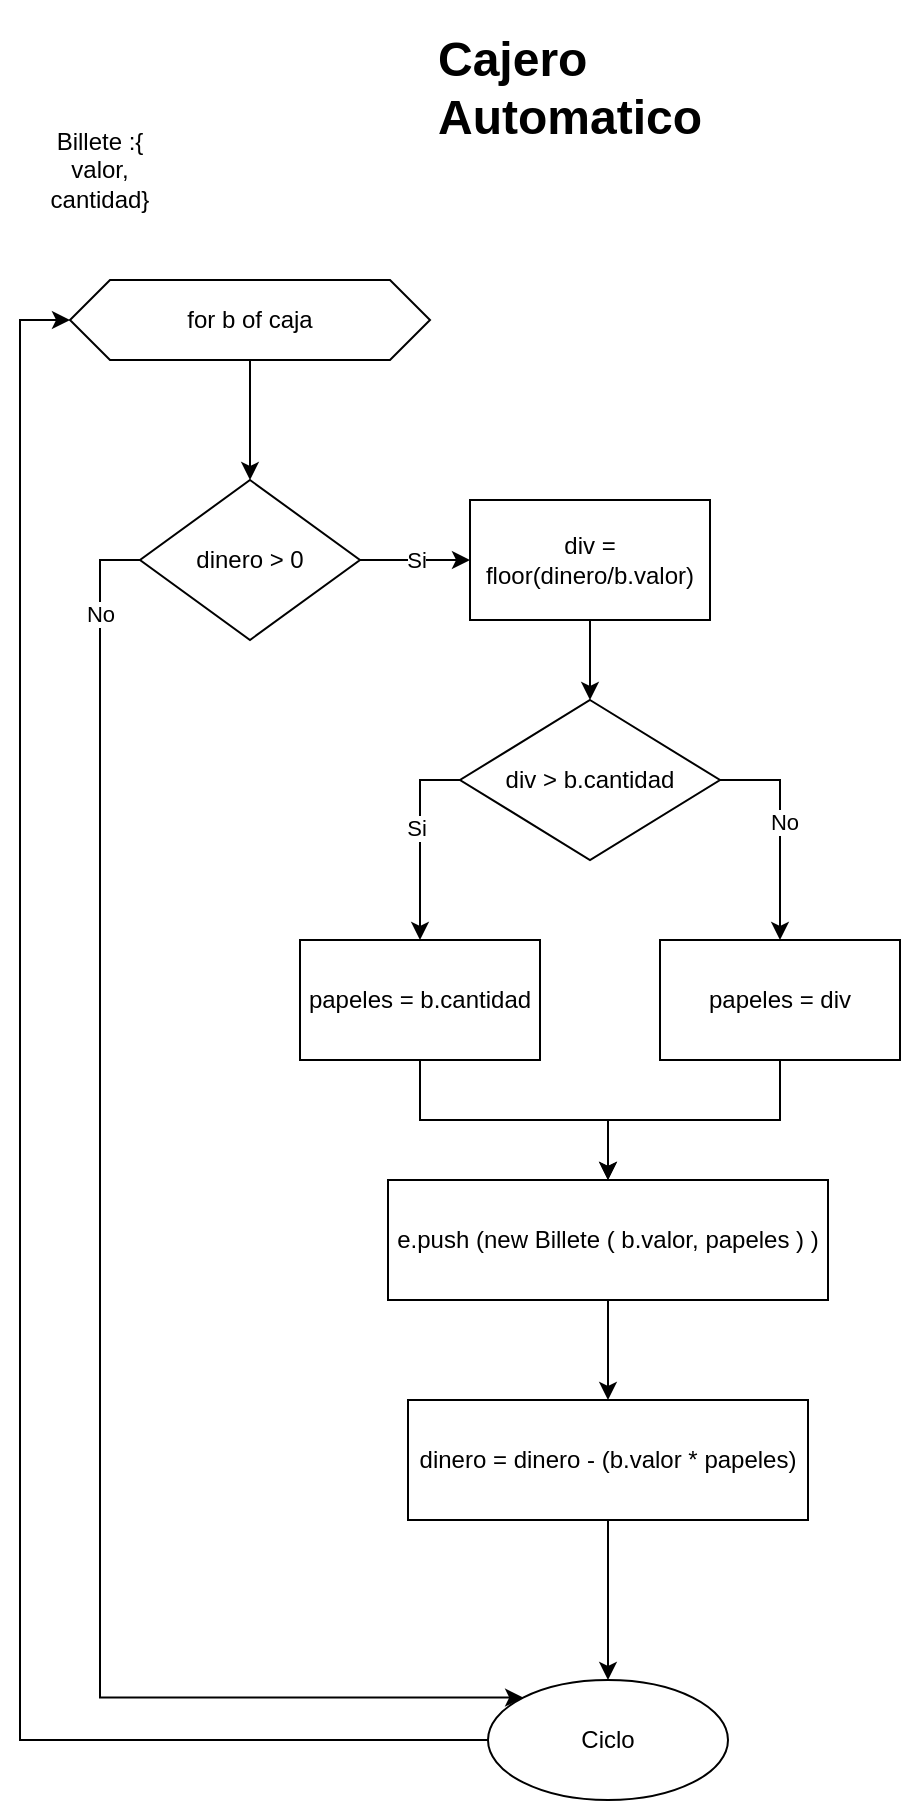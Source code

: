 <mxfile version="16.4.7" type="github">
  <diagram id="XyAmT-FqIO1RJvCEJWs6" name="Page-1">
    <mxGraphModel dx="582" dy="1592" grid="1" gridSize="10" guides="1" tooltips="1" connect="1" arrows="1" fold="1" page="1" pageScale="1" pageWidth="827" pageHeight="1169" math="0" shadow="0">
      <root>
        <mxCell id="0" />
        <mxCell id="1" parent="0" />
        <mxCell id="yIJpuHDUnSLAg1aWEg4Y-1" value="&lt;div&gt;Billete :{&lt;/div&gt;&lt;div&gt;valor,&lt;/div&gt;&lt;div&gt;cantidad}&lt;/div&gt;" style="text;html=1;strokeColor=none;fillColor=none;align=center;verticalAlign=middle;whiteSpace=wrap;rounded=0;" vertex="1" parent="1">
          <mxGeometry x="10" y="70" width="100" height="50" as="geometry" />
        </mxCell>
        <mxCell id="yIJpuHDUnSLAg1aWEg4Y-4" value="&lt;h1&gt;Cajero Automatico&lt;br&gt;&lt;/h1&gt;" style="text;html=1;strokeColor=none;fillColor=none;spacing=5;spacingTop=-20;whiteSpace=wrap;overflow=hidden;rounded=0;" vertex="1" parent="1">
          <mxGeometry x="224" y="20" width="190" height="70" as="geometry" />
        </mxCell>
        <mxCell id="yIJpuHDUnSLAg1aWEg4Y-7" value="" style="edgeStyle=orthogonalEdgeStyle;rounded=0;orthogonalLoop=1;jettySize=auto;html=1;" edge="1" parent="1" source="yIJpuHDUnSLAg1aWEg4Y-5" target="yIJpuHDUnSLAg1aWEg4Y-6">
          <mxGeometry relative="1" as="geometry" />
        </mxCell>
        <mxCell id="yIJpuHDUnSLAg1aWEg4Y-5" value="for b of caja" style="shape=hexagon;perimeter=hexagonPerimeter2;whiteSpace=wrap;html=1;fixedSize=1;" vertex="1" parent="1">
          <mxGeometry x="45" y="150" width="180" height="40" as="geometry" />
        </mxCell>
        <mxCell id="yIJpuHDUnSLAg1aWEg4Y-9" value="Si" style="edgeStyle=orthogonalEdgeStyle;rounded=0;orthogonalLoop=1;jettySize=auto;html=1;" edge="1" parent="1" source="yIJpuHDUnSLAg1aWEg4Y-6" target="yIJpuHDUnSLAg1aWEg4Y-8">
          <mxGeometry relative="1" as="geometry" />
        </mxCell>
        <mxCell id="yIJpuHDUnSLAg1aWEg4Y-31" style="edgeStyle=orthogonalEdgeStyle;rounded=0;orthogonalLoop=1;jettySize=auto;html=1;exitX=0;exitY=0.5;exitDx=0;exitDy=0;entryX=0;entryY=0;entryDx=0;entryDy=0;" edge="1" parent="1" source="yIJpuHDUnSLAg1aWEg4Y-6" target="yIJpuHDUnSLAg1aWEg4Y-28">
          <mxGeometry relative="1" as="geometry">
            <Array as="points">
              <mxPoint x="60" y="290" />
              <mxPoint x="60" y="859" />
            </Array>
          </mxGeometry>
        </mxCell>
        <mxCell id="yIJpuHDUnSLAg1aWEg4Y-32" value="No" style="edgeLabel;html=1;align=center;verticalAlign=middle;resizable=0;points=[];" vertex="1" connectable="0" parent="yIJpuHDUnSLAg1aWEg4Y-31">
          <mxGeometry x="-0.883" relative="1" as="geometry">
            <mxPoint as="offset" />
          </mxGeometry>
        </mxCell>
        <mxCell id="yIJpuHDUnSLAg1aWEg4Y-6" value="dinero &amp;gt; 0" style="rhombus;whiteSpace=wrap;html=1;" vertex="1" parent="1">
          <mxGeometry x="80" y="250" width="110" height="80" as="geometry" />
        </mxCell>
        <mxCell id="yIJpuHDUnSLAg1aWEg4Y-11" value="" style="edgeStyle=orthogonalEdgeStyle;rounded=0;orthogonalLoop=1;jettySize=auto;html=1;" edge="1" parent="1" source="yIJpuHDUnSLAg1aWEg4Y-8" target="yIJpuHDUnSLAg1aWEg4Y-10">
          <mxGeometry relative="1" as="geometry" />
        </mxCell>
        <mxCell id="yIJpuHDUnSLAg1aWEg4Y-8" value="div = floor(dinero/b.valor)" style="whiteSpace=wrap;html=1;" vertex="1" parent="1">
          <mxGeometry x="245" y="260" width="120" height="60" as="geometry" />
        </mxCell>
        <mxCell id="yIJpuHDUnSLAg1aWEg4Y-21" style="edgeStyle=orthogonalEdgeStyle;rounded=0;orthogonalLoop=1;jettySize=auto;html=1;exitX=0;exitY=0.5;exitDx=0;exitDy=0;entryX=0.5;entryY=0;entryDx=0;entryDy=0;" edge="1" parent="1" source="yIJpuHDUnSLAg1aWEg4Y-10" target="yIJpuHDUnSLAg1aWEg4Y-12">
          <mxGeometry relative="1" as="geometry" />
        </mxCell>
        <mxCell id="yIJpuHDUnSLAg1aWEg4Y-22" value="Si" style="edgeLabel;html=1;align=center;verticalAlign=middle;resizable=0;points=[];" vertex="1" connectable="0" parent="yIJpuHDUnSLAg1aWEg4Y-21">
          <mxGeometry x="-0.123" y="-2" relative="1" as="geometry">
            <mxPoint as="offset" />
          </mxGeometry>
        </mxCell>
        <mxCell id="yIJpuHDUnSLAg1aWEg4Y-34" style="edgeStyle=orthogonalEdgeStyle;rounded=0;orthogonalLoop=1;jettySize=auto;html=1;exitX=1;exitY=0.5;exitDx=0;exitDy=0;entryX=0.5;entryY=0;entryDx=0;entryDy=0;" edge="1" parent="1" source="yIJpuHDUnSLAg1aWEg4Y-10" target="yIJpuHDUnSLAg1aWEg4Y-14">
          <mxGeometry relative="1" as="geometry" />
        </mxCell>
        <mxCell id="yIJpuHDUnSLAg1aWEg4Y-35" value="No" style="edgeLabel;html=1;align=center;verticalAlign=middle;resizable=0;points=[];" vertex="1" connectable="0" parent="yIJpuHDUnSLAg1aWEg4Y-34">
          <mxGeometry x="-0.073" y="2" relative="1" as="geometry">
            <mxPoint as="offset" />
          </mxGeometry>
        </mxCell>
        <mxCell id="yIJpuHDUnSLAg1aWEg4Y-10" value="div &amp;gt; b.cantidad" style="rhombus;whiteSpace=wrap;html=1;" vertex="1" parent="1">
          <mxGeometry x="240" y="360" width="130" height="80" as="geometry" />
        </mxCell>
        <mxCell id="yIJpuHDUnSLAg1aWEg4Y-24" value="" style="edgeStyle=orthogonalEdgeStyle;rounded=0;orthogonalLoop=1;jettySize=auto;html=1;" edge="1" parent="1" source="yIJpuHDUnSLAg1aWEg4Y-12" target="yIJpuHDUnSLAg1aWEg4Y-23">
          <mxGeometry relative="1" as="geometry" />
        </mxCell>
        <mxCell id="yIJpuHDUnSLAg1aWEg4Y-12" value="papeles = b.cantidad" style="whiteSpace=wrap;html=1;" vertex="1" parent="1">
          <mxGeometry x="160" y="480" width="120" height="60" as="geometry" />
        </mxCell>
        <mxCell id="yIJpuHDUnSLAg1aWEg4Y-25" style="edgeStyle=orthogonalEdgeStyle;rounded=0;orthogonalLoop=1;jettySize=auto;html=1;exitX=0.5;exitY=1;exitDx=0;exitDy=0;entryX=0.5;entryY=0;entryDx=0;entryDy=0;" edge="1" parent="1" source="yIJpuHDUnSLAg1aWEg4Y-14" target="yIJpuHDUnSLAg1aWEg4Y-23">
          <mxGeometry relative="1" as="geometry" />
        </mxCell>
        <mxCell id="yIJpuHDUnSLAg1aWEg4Y-14" value="papeles = div" style="whiteSpace=wrap;html=1;" vertex="1" parent="1">
          <mxGeometry x="340" y="480" width="120" height="60" as="geometry" />
        </mxCell>
        <mxCell id="yIJpuHDUnSLAg1aWEg4Y-27" value="" style="edgeStyle=orthogonalEdgeStyle;rounded=0;orthogonalLoop=1;jettySize=auto;html=1;" edge="1" parent="1" source="yIJpuHDUnSLAg1aWEg4Y-23" target="yIJpuHDUnSLAg1aWEg4Y-26">
          <mxGeometry relative="1" as="geometry" />
        </mxCell>
        <mxCell id="yIJpuHDUnSLAg1aWEg4Y-23" value="e.push (new Billete ( b.valor, papeles ) )" style="whiteSpace=wrap;html=1;" vertex="1" parent="1">
          <mxGeometry x="204" y="600" width="220" height="60" as="geometry" />
        </mxCell>
        <mxCell id="yIJpuHDUnSLAg1aWEg4Y-29" value="" style="edgeStyle=orthogonalEdgeStyle;rounded=0;orthogonalLoop=1;jettySize=auto;html=1;" edge="1" parent="1" source="yIJpuHDUnSLAg1aWEg4Y-26" target="yIJpuHDUnSLAg1aWEg4Y-28">
          <mxGeometry relative="1" as="geometry" />
        </mxCell>
        <mxCell id="yIJpuHDUnSLAg1aWEg4Y-26" value="dinero = dinero - (b.valor * papeles)" style="whiteSpace=wrap;html=1;" vertex="1" parent="1">
          <mxGeometry x="214" y="710" width="200" height="60" as="geometry" />
        </mxCell>
        <mxCell id="yIJpuHDUnSLAg1aWEg4Y-37" style="edgeStyle=orthogonalEdgeStyle;rounded=0;orthogonalLoop=1;jettySize=auto;html=1;entryX=0;entryY=0.5;entryDx=0;entryDy=0;" edge="1" parent="1" source="yIJpuHDUnSLAg1aWEg4Y-28" target="yIJpuHDUnSLAg1aWEg4Y-5">
          <mxGeometry relative="1" as="geometry">
            <Array as="points">
              <mxPoint x="20" y="880" />
              <mxPoint x="20" y="170" />
            </Array>
          </mxGeometry>
        </mxCell>
        <mxCell id="yIJpuHDUnSLAg1aWEg4Y-28" value="Ciclo" style="ellipse;whiteSpace=wrap;html=1;" vertex="1" parent="1">
          <mxGeometry x="254" y="850" width="120" height="60" as="geometry" />
        </mxCell>
      </root>
    </mxGraphModel>
  </diagram>
</mxfile>
